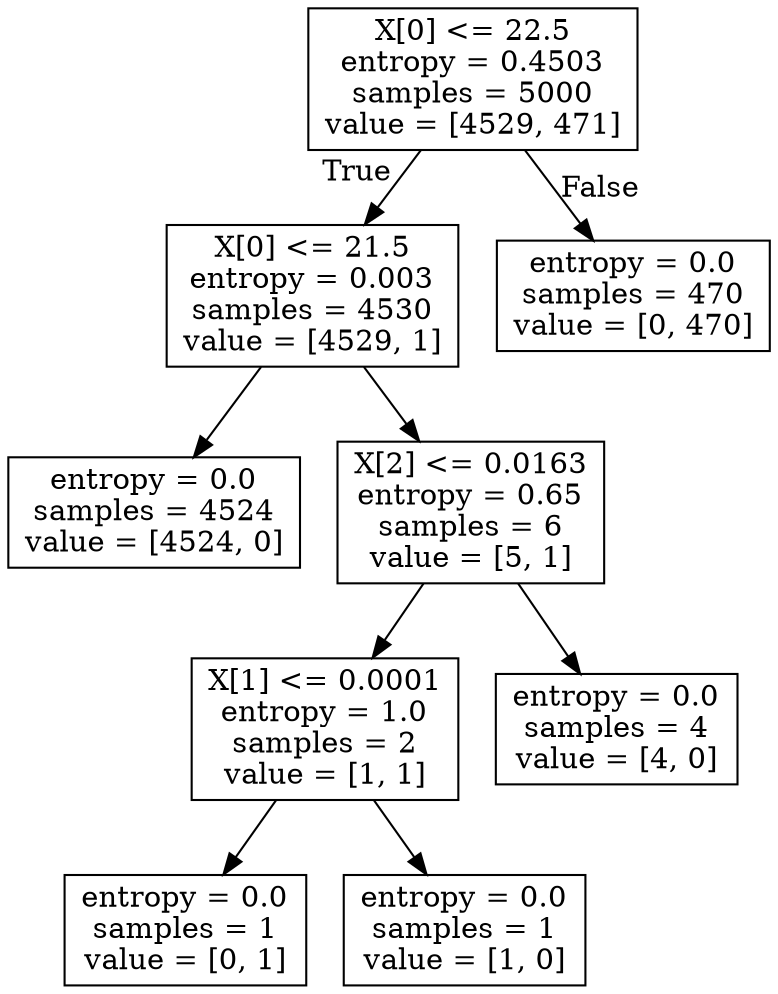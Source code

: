 digraph Tree {
node [shape=box] ;
0 [label="X[0] <= 22.5\nentropy = 0.4503\nsamples = 5000\nvalue = [4529, 471]"] ;
1 [label="X[0] <= 21.5\nentropy = 0.003\nsamples = 4530\nvalue = [4529, 1]"] ;
0 -> 1 [labeldistance=2.5, labelangle=45, headlabel="True"] ;
2 [label="entropy = 0.0\nsamples = 4524\nvalue = [4524, 0]"] ;
1 -> 2 ;
3 [label="X[2] <= 0.0163\nentropy = 0.65\nsamples = 6\nvalue = [5, 1]"] ;
1 -> 3 ;
4 [label="X[1] <= 0.0001\nentropy = 1.0\nsamples = 2\nvalue = [1, 1]"] ;
3 -> 4 ;
5 [label="entropy = 0.0\nsamples = 1\nvalue = [0, 1]"] ;
4 -> 5 ;
6 [label="entropy = 0.0\nsamples = 1\nvalue = [1, 0]"] ;
4 -> 6 ;
7 [label="entropy = 0.0\nsamples = 4\nvalue = [4, 0]"] ;
3 -> 7 ;
8 [label="entropy = 0.0\nsamples = 470\nvalue = [0, 470]"] ;
0 -> 8 [labeldistance=2.5, labelangle=-45, headlabel="False"] ;
}